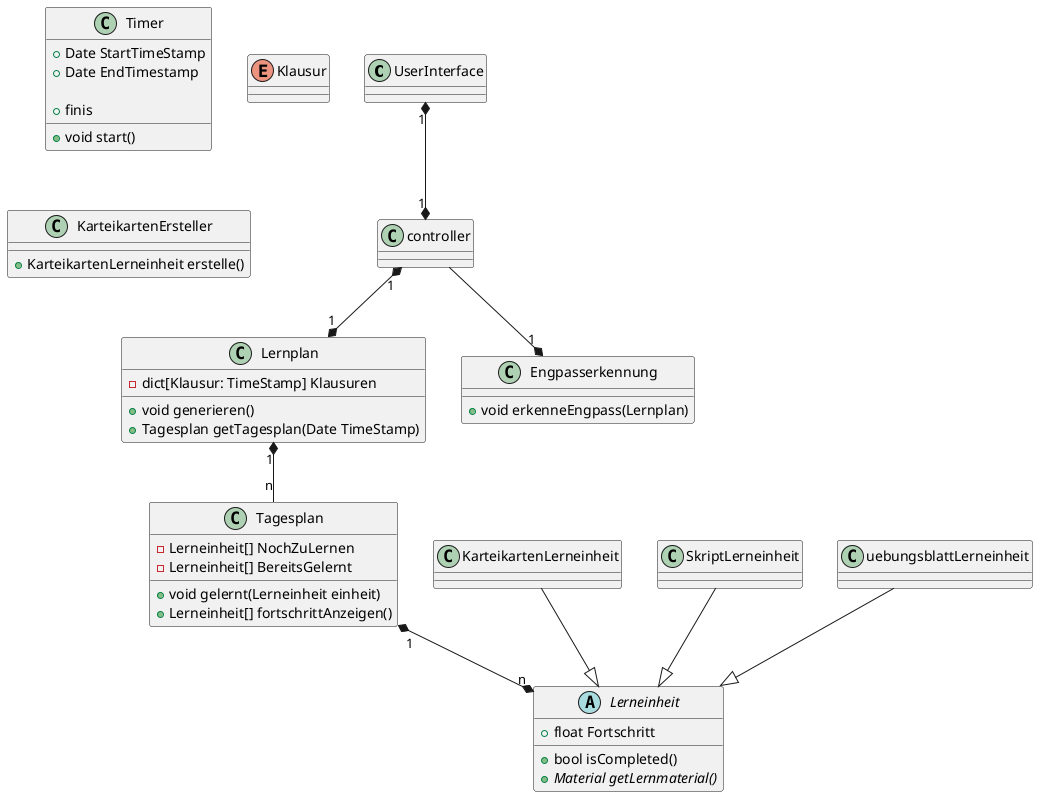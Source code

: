 @startuml

class       UserInterface 
class       controller
class       Timer{
    +Date StartTimeStamp
    +Date EndTimestamp

    +void start()
    + finis
}
enum        Klausur
class       Lernplan{
            -dict[Klausur: TimeStamp] Klausuren 
            
            +void generieren()
            +Tagesplan getTagesplan(Date TimeStamp)

            }

class       Tagesplan{
    - Lerneinheit[] NochZuLernen 
    - Lerneinheit[] BereitsGelernt  
    + void gelernt(Lerneinheit einheit)
    + Lerneinheit[] fortschrittAnzeigen()
    
}      
abstract class       Lerneinheit{
            +float Fortschritt
            
            +bool isCompleted()
            +Material {abstract} getLernmaterial()
            
}
class       KarteikartenLerneinheit
class       SkriptLerneinheit
class       uebungsblattLerneinheit
class       Engpasserkennung{
            +void erkenneEngpass(Lernplan)
}
class       KarteikartenErsteller{
            +KarteikartenLerneinheit erstelle()
}

KarteikartenLerneinheit --|> Lerneinheit
SkriptLerneinheit --|> Lerneinheit
uebungsblattLerneinheit --|> Lerneinheit
Lernplan "1" *-- "n"  Tagesplan
controller --* "1" Engpasserkennung
controller "1"*--*  "1"Lernplan
UserInterface "1" *--* "1" controller
Tagesplan "1" *--* "n" Lerneinheit
@enduml
